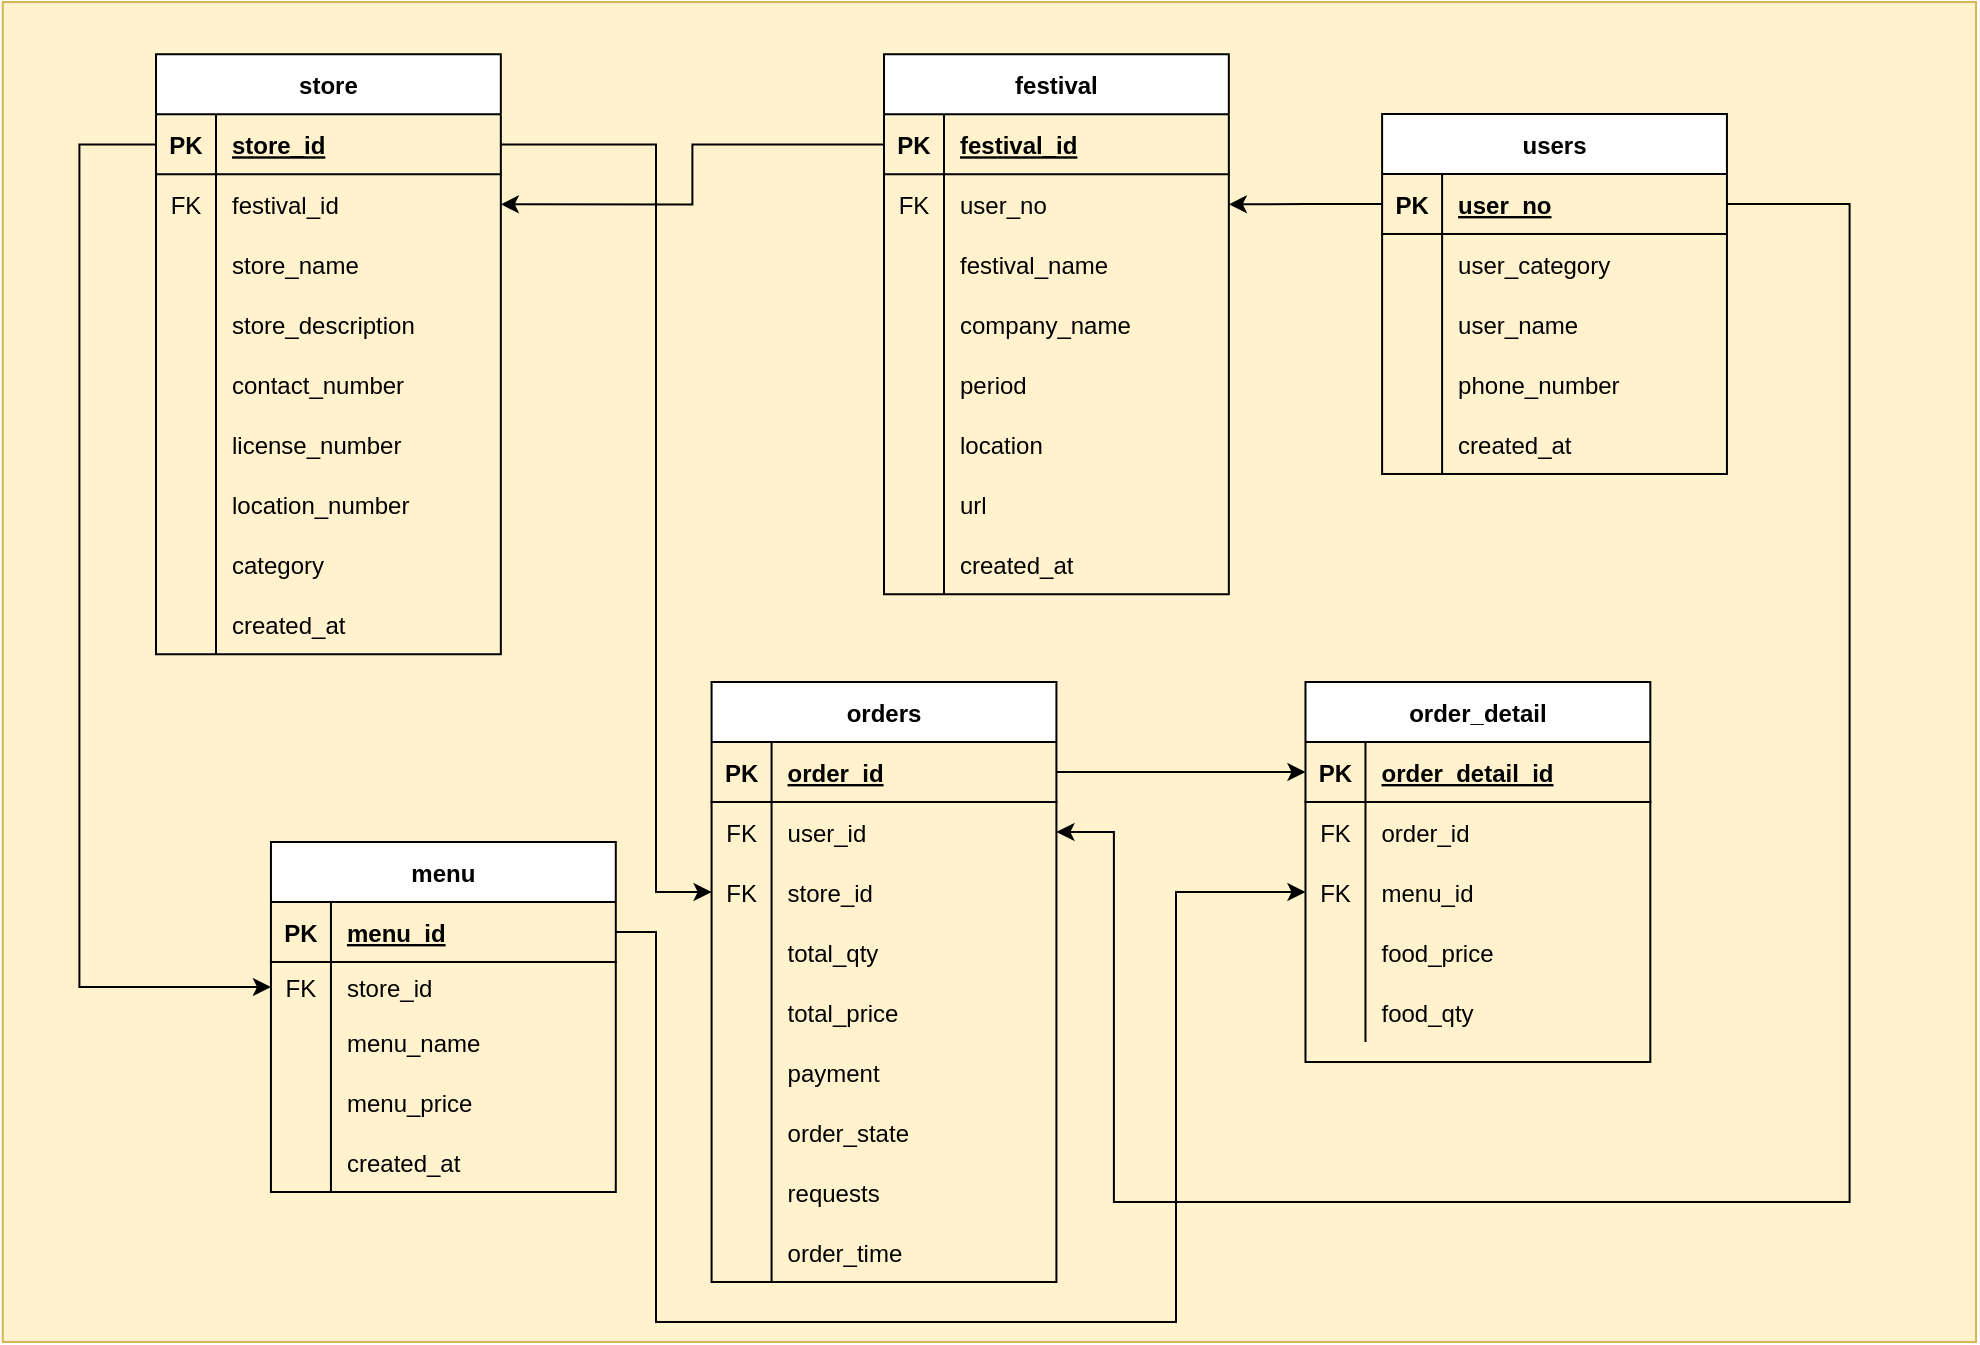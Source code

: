 <mxfile version="14.6.3" type="github">
  <diagram id="6EoaeyzWc5NmeNiGprI7" name="Page-1">
    <mxGraphModel dx="2249" dy="762" grid="1" gridSize="10" guides="1" tooltips="1" connect="1" arrows="1" fold="1" page="1" pageScale="1" pageWidth="827" pageHeight="1169" math="0" shadow="0">
      <root>
        <mxCell id="0" />
        <mxCell id="1" parent="0" />
        <mxCell id="HNFhp-Aw-Z3aDKt7HnDh-17" value="" style="group;fillColor=#fff2cc;strokeColor=#d6b656;" parent="1" vertex="1" connectable="0">
          <mxGeometry x="-360" y="70" width="910" height="670" as="geometry" />
        </mxCell>
        <mxCell id="HNFhp-Aw-Z3aDKt7HnDh-5" value="" style="rounded=0;whiteSpace=wrap;html=1;fillColor=#fff2cc;strokeColor=#d6b656;" parent="HNFhp-Aw-Z3aDKt7HnDh-17" vertex="1">
          <mxGeometry x="-76.63" width="986.63" height="670" as="geometry" />
        </mxCell>
        <mxCell id="UA0tPIxCcKrcF6pkCzKv-8" value="store" style="shape=table;startSize=30;container=1;collapsible=1;childLayout=tableLayout;fixedRows=1;rowLines=0;fontStyle=1;align=center;resizeLast=1;" parent="HNFhp-Aw-Z3aDKt7HnDh-17" vertex="1">
          <mxGeometry y="26.154" width="172.421" height="300" as="geometry" />
        </mxCell>
        <mxCell id="UA0tPIxCcKrcF6pkCzKv-9" value="" style="shape=partialRectangle;collapsible=0;dropTarget=0;pointerEvents=0;fillColor=none;top=0;left=0;bottom=1;right=0;points=[[0,0.5],[1,0.5]];portConstraint=eastwest;" parent="UA0tPIxCcKrcF6pkCzKv-8" vertex="1">
          <mxGeometry y="30" width="172.421" height="30" as="geometry" />
        </mxCell>
        <mxCell id="UA0tPIxCcKrcF6pkCzKv-10" value="PK" style="shape=partialRectangle;connectable=0;fillColor=none;top=0;left=0;bottom=0;right=0;fontStyle=1;overflow=hidden;" parent="UA0tPIxCcKrcF6pkCzKv-9" vertex="1">
          <mxGeometry width="30" height="30" as="geometry" />
        </mxCell>
        <mxCell id="UA0tPIxCcKrcF6pkCzKv-11" value="store_id" style="shape=partialRectangle;connectable=0;fillColor=none;top=0;left=0;bottom=0;right=0;align=left;spacingLeft=6;fontStyle=5;overflow=hidden;" parent="UA0tPIxCcKrcF6pkCzKv-9" vertex="1">
          <mxGeometry x="30" width="142.421" height="30" as="geometry" />
        </mxCell>
        <mxCell id="cZEXIorTzS8O8eFJEr0U-50" value="" style="shape=partialRectangle;collapsible=0;dropTarget=0;pointerEvents=0;fillColor=none;top=0;left=0;bottom=0;right=0;points=[[0,0.5],[1,0.5]];portConstraint=eastwest;" parent="UA0tPIxCcKrcF6pkCzKv-8" vertex="1">
          <mxGeometry y="60" width="172.421" height="30" as="geometry" />
        </mxCell>
        <mxCell id="cZEXIorTzS8O8eFJEr0U-51" value="FK" style="shape=partialRectangle;connectable=0;fillColor=none;top=0;left=0;bottom=0;right=0;editable=1;overflow=hidden;" parent="cZEXIorTzS8O8eFJEr0U-50" vertex="1">
          <mxGeometry width="30" height="30" as="geometry" />
        </mxCell>
        <mxCell id="cZEXIorTzS8O8eFJEr0U-52" value="festival_id" style="shape=partialRectangle;connectable=0;fillColor=none;top=0;left=0;bottom=0;right=0;align=left;spacingLeft=6;overflow=hidden;" parent="cZEXIorTzS8O8eFJEr0U-50" vertex="1">
          <mxGeometry x="30" width="142.421" height="30" as="geometry" />
        </mxCell>
        <mxCell id="UA0tPIxCcKrcF6pkCzKv-12" value="" style="shape=partialRectangle;collapsible=0;dropTarget=0;pointerEvents=0;fillColor=none;top=0;left=0;bottom=0;right=0;points=[[0,0.5],[1,0.5]];portConstraint=eastwest;" parent="UA0tPIxCcKrcF6pkCzKv-8" vertex="1">
          <mxGeometry y="90" width="172.421" height="30" as="geometry" />
        </mxCell>
        <mxCell id="UA0tPIxCcKrcF6pkCzKv-13" value="" style="shape=partialRectangle;connectable=0;fillColor=none;top=0;left=0;bottom=0;right=0;editable=1;overflow=hidden;" parent="UA0tPIxCcKrcF6pkCzKv-12" vertex="1">
          <mxGeometry width="30" height="30" as="geometry" />
        </mxCell>
        <mxCell id="UA0tPIxCcKrcF6pkCzKv-14" value="store_name" style="shape=partialRectangle;connectable=0;fillColor=none;top=0;left=0;bottom=0;right=0;align=left;spacingLeft=6;overflow=hidden;" parent="UA0tPIxCcKrcF6pkCzKv-12" vertex="1">
          <mxGeometry x="30" width="142.421" height="30" as="geometry" />
        </mxCell>
        <mxCell id="cZEXIorTzS8O8eFJEr0U-5" value="" style="shape=partialRectangle;collapsible=0;dropTarget=0;pointerEvents=0;fillColor=none;top=0;left=0;bottom=0;right=0;points=[[0,0.5],[1,0.5]];portConstraint=eastwest;" parent="UA0tPIxCcKrcF6pkCzKv-8" vertex="1">
          <mxGeometry y="120" width="172.421" height="30" as="geometry" />
        </mxCell>
        <mxCell id="cZEXIorTzS8O8eFJEr0U-6" value="" style="shape=partialRectangle;connectable=0;fillColor=none;top=0;left=0;bottom=0;right=0;editable=1;overflow=hidden;" parent="cZEXIorTzS8O8eFJEr0U-5" vertex="1">
          <mxGeometry width="30" height="30" as="geometry" />
        </mxCell>
        <mxCell id="cZEXIorTzS8O8eFJEr0U-7" value="store_description" style="shape=partialRectangle;connectable=0;fillColor=none;top=0;left=0;bottom=0;right=0;align=left;spacingLeft=6;overflow=hidden;" parent="cZEXIorTzS8O8eFJEr0U-5" vertex="1">
          <mxGeometry x="30" width="142.421" height="30" as="geometry" />
        </mxCell>
        <mxCell id="UA0tPIxCcKrcF6pkCzKv-15" value="" style="shape=partialRectangle;collapsible=0;dropTarget=0;pointerEvents=0;fillColor=none;top=0;left=0;bottom=0;right=0;points=[[0,0.5],[1,0.5]];portConstraint=eastwest;" parent="UA0tPIxCcKrcF6pkCzKv-8" vertex="1">
          <mxGeometry y="150" width="172.421" height="30" as="geometry" />
        </mxCell>
        <mxCell id="UA0tPIxCcKrcF6pkCzKv-16" value="" style="shape=partialRectangle;connectable=0;fillColor=none;top=0;left=0;bottom=0;right=0;editable=1;overflow=hidden;" parent="UA0tPIxCcKrcF6pkCzKv-15" vertex="1">
          <mxGeometry width="30" height="30" as="geometry" />
        </mxCell>
        <mxCell id="UA0tPIxCcKrcF6pkCzKv-17" value="contact_number" style="shape=partialRectangle;connectable=0;fillColor=none;top=0;left=0;bottom=0;right=0;align=left;spacingLeft=6;overflow=hidden;" parent="UA0tPIxCcKrcF6pkCzKv-15" vertex="1">
          <mxGeometry x="30" width="142.421" height="30" as="geometry" />
        </mxCell>
        <mxCell id="UA0tPIxCcKrcF6pkCzKv-18" value="" style="shape=partialRectangle;collapsible=0;dropTarget=0;pointerEvents=0;fillColor=none;top=0;left=0;bottom=0;right=0;points=[[0,0.5],[1,0.5]];portConstraint=eastwest;" parent="UA0tPIxCcKrcF6pkCzKv-8" vertex="1">
          <mxGeometry y="180" width="172.421" height="30" as="geometry" />
        </mxCell>
        <mxCell id="UA0tPIxCcKrcF6pkCzKv-19" value="" style="shape=partialRectangle;connectable=0;fillColor=none;top=0;left=0;bottom=0;right=0;editable=1;overflow=hidden;" parent="UA0tPIxCcKrcF6pkCzKv-18" vertex="1">
          <mxGeometry width="30" height="30" as="geometry" />
        </mxCell>
        <mxCell id="UA0tPIxCcKrcF6pkCzKv-20" value="license_number" style="shape=partialRectangle;connectable=0;fillColor=none;top=0;left=0;bottom=0;right=0;align=left;spacingLeft=6;overflow=hidden;" parent="UA0tPIxCcKrcF6pkCzKv-18" vertex="1">
          <mxGeometry x="30" width="142.421" height="30" as="geometry" />
        </mxCell>
        <mxCell id="HNFhp-Aw-Z3aDKt7HnDh-14" value="" style="shape=partialRectangle;collapsible=0;dropTarget=0;pointerEvents=0;fillColor=none;top=0;left=0;bottom=0;right=0;points=[[0,0.5],[1,0.5]];portConstraint=eastwest;" parent="UA0tPIxCcKrcF6pkCzKv-8" vertex="1">
          <mxGeometry y="210" width="172.421" height="30" as="geometry" />
        </mxCell>
        <mxCell id="HNFhp-Aw-Z3aDKt7HnDh-15" value="" style="shape=partialRectangle;connectable=0;fillColor=none;top=0;left=0;bottom=0;right=0;editable=1;overflow=hidden;" parent="HNFhp-Aw-Z3aDKt7HnDh-14" vertex="1">
          <mxGeometry width="30" height="30" as="geometry" />
        </mxCell>
        <mxCell id="HNFhp-Aw-Z3aDKt7HnDh-16" value="location_number" style="shape=partialRectangle;connectable=0;fillColor=none;top=0;left=0;bottom=0;right=0;align=left;spacingLeft=6;overflow=hidden;" parent="HNFhp-Aw-Z3aDKt7HnDh-14" vertex="1">
          <mxGeometry x="30" width="142.421" height="30" as="geometry" />
        </mxCell>
        <mxCell id="hz7_xLmvyHQ8lQ_kCz5n-1" value="" style="shape=partialRectangle;collapsible=0;dropTarget=0;pointerEvents=0;fillColor=none;top=0;left=0;bottom=0;right=0;points=[[0,0.5],[1,0.5]];portConstraint=eastwest;" parent="UA0tPIxCcKrcF6pkCzKv-8" vertex="1">
          <mxGeometry y="240" width="172.421" height="30" as="geometry" />
        </mxCell>
        <mxCell id="hz7_xLmvyHQ8lQ_kCz5n-2" value="" style="shape=partialRectangle;connectable=0;fillColor=none;top=0;left=0;bottom=0;right=0;editable=1;overflow=hidden;" parent="hz7_xLmvyHQ8lQ_kCz5n-1" vertex="1">
          <mxGeometry width="30" height="30" as="geometry" />
        </mxCell>
        <mxCell id="hz7_xLmvyHQ8lQ_kCz5n-3" value="category" style="shape=partialRectangle;connectable=0;fillColor=none;top=0;left=0;bottom=0;right=0;align=left;spacingLeft=6;overflow=hidden;" parent="hz7_xLmvyHQ8lQ_kCz5n-1" vertex="1">
          <mxGeometry x="30" width="142.421" height="30" as="geometry" />
        </mxCell>
        <mxCell id="cZEXIorTzS8O8eFJEr0U-21" value="" style="shape=partialRectangle;collapsible=0;dropTarget=0;pointerEvents=0;fillColor=none;top=0;left=0;bottom=0;right=0;points=[[0,0.5],[1,0.5]];portConstraint=eastwest;" parent="UA0tPIxCcKrcF6pkCzKv-8" vertex="1">
          <mxGeometry y="270" width="172.421" height="30" as="geometry" />
        </mxCell>
        <mxCell id="cZEXIorTzS8O8eFJEr0U-22" value="" style="shape=partialRectangle;connectable=0;fillColor=none;top=0;left=0;bottom=0;right=0;editable=1;overflow=hidden;" parent="cZEXIorTzS8O8eFJEr0U-21" vertex="1">
          <mxGeometry width="30" height="30" as="geometry" />
        </mxCell>
        <mxCell id="cZEXIorTzS8O8eFJEr0U-23" value="created_at" style="shape=partialRectangle;connectable=0;fillColor=none;top=0;left=0;bottom=0;right=0;align=left;spacingLeft=6;overflow=hidden;" parent="cZEXIorTzS8O8eFJEr0U-21" vertex="1">
          <mxGeometry x="30" width="142.421" height="30" as="geometry" />
        </mxCell>
        <mxCell id="UA0tPIxCcKrcF6pkCzKv-47" value="festival" style="shape=table;startSize=30;container=1;collapsible=1;childLayout=tableLayout;fixedRows=1;rowLines=0;fontStyle=1;align=center;resizeLast=1;" parent="HNFhp-Aw-Z3aDKt7HnDh-17" vertex="1">
          <mxGeometry x="364" y="26.15" width="172.421" height="270" as="geometry" />
        </mxCell>
        <mxCell id="UA0tPIxCcKrcF6pkCzKv-48" value="" style="shape=partialRectangle;collapsible=0;dropTarget=0;pointerEvents=0;fillColor=none;top=0;left=0;bottom=1;right=0;points=[[0,0.5],[1,0.5]];portConstraint=eastwest;" parent="UA0tPIxCcKrcF6pkCzKv-47" vertex="1">
          <mxGeometry y="30" width="172.421" height="30" as="geometry" />
        </mxCell>
        <mxCell id="UA0tPIxCcKrcF6pkCzKv-49" value="PK" style="shape=partialRectangle;connectable=0;fillColor=none;top=0;left=0;bottom=0;right=0;fontStyle=1;overflow=hidden;" parent="UA0tPIxCcKrcF6pkCzKv-48" vertex="1">
          <mxGeometry width="30" height="30" as="geometry" />
        </mxCell>
        <mxCell id="UA0tPIxCcKrcF6pkCzKv-50" value="festival_id" style="shape=partialRectangle;connectable=0;fillColor=none;top=0;left=0;bottom=0;right=0;align=left;spacingLeft=6;fontStyle=5;overflow=hidden;" parent="UA0tPIxCcKrcF6pkCzKv-48" vertex="1">
          <mxGeometry x="30" width="142.421" height="30" as="geometry" />
        </mxCell>
        <mxCell id="Ax4m-j7vKsRpSH4ho32M-63" value="" style="shape=partialRectangle;collapsible=0;dropTarget=0;pointerEvents=0;fillColor=none;top=0;left=0;bottom=0;right=0;points=[[0,0.5],[1,0.5]];portConstraint=eastwest;" parent="UA0tPIxCcKrcF6pkCzKv-47" vertex="1">
          <mxGeometry y="60" width="172.421" height="30" as="geometry" />
        </mxCell>
        <mxCell id="Ax4m-j7vKsRpSH4ho32M-64" value="FK" style="shape=partialRectangle;connectable=0;fillColor=none;top=0;left=0;bottom=0;right=0;editable=1;overflow=hidden;" parent="Ax4m-j7vKsRpSH4ho32M-63" vertex="1">
          <mxGeometry width="30" height="30" as="geometry" />
        </mxCell>
        <mxCell id="Ax4m-j7vKsRpSH4ho32M-65" value="user_no" style="shape=partialRectangle;connectable=0;fillColor=none;top=0;left=0;bottom=0;right=0;align=left;spacingLeft=6;overflow=hidden;" parent="Ax4m-j7vKsRpSH4ho32M-63" vertex="1">
          <mxGeometry x="30" width="142.421" height="30" as="geometry" />
        </mxCell>
        <mxCell id="HNFhp-Aw-Z3aDKt7HnDh-49" value="" style="shape=partialRectangle;collapsible=0;dropTarget=0;pointerEvents=0;fillColor=none;top=0;left=0;bottom=0;right=0;points=[[0,0.5],[1,0.5]];portConstraint=eastwest;" parent="UA0tPIxCcKrcF6pkCzKv-47" vertex="1">
          <mxGeometry y="90" width="172.421" height="30" as="geometry" />
        </mxCell>
        <mxCell id="HNFhp-Aw-Z3aDKt7HnDh-50" value="" style="shape=partialRectangle;connectable=0;fillColor=none;top=0;left=0;bottom=0;right=0;editable=1;overflow=hidden;" parent="HNFhp-Aw-Z3aDKt7HnDh-49" vertex="1">
          <mxGeometry width="30" height="30" as="geometry" />
        </mxCell>
        <mxCell id="HNFhp-Aw-Z3aDKt7HnDh-51" value="festival_name" style="shape=partialRectangle;connectable=0;fillColor=none;top=0;left=0;bottom=0;right=0;align=left;spacingLeft=6;overflow=hidden;" parent="HNFhp-Aw-Z3aDKt7HnDh-49" vertex="1">
          <mxGeometry x="30" width="142.421" height="30" as="geometry" />
        </mxCell>
        <mxCell id="h4SfWsfl99-420r9BMHp-29" value="" style="shape=partialRectangle;collapsible=0;dropTarget=0;pointerEvents=0;fillColor=none;top=0;left=0;bottom=0;right=0;points=[[0,0.5],[1,0.5]];portConstraint=eastwest;" vertex="1" parent="UA0tPIxCcKrcF6pkCzKv-47">
          <mxGeometry y="120" width="172.421" height="30" as="geometry" />
        </mxCell>
        <mxCell id="h4SfWsfl99-420r9BMHp-30" value="" style="shape=partialRectangle;connectable=0;fillColor=none;top=0;left=0;bottom=0;right=0;editable=1;overflow=hidden;" vertex="1" parent="h4SfWsfl99-420r9BMHp-29">
          <mxGeometry width="30" height="30" as="geometry" />
        </mxCell>
        <mxCell id="h4SfWsfl99-420r9BMHp-31" value="company_name" style="shape=partialRectangle;connectable=0;fillColor=none;top=0;left=0;bottom=0;right=0;align=left;spacingLeft=6;overflow=hidden;" vertex="1" parent="h4SfWsfl99-420r9BMHp-29">
          <mxGeometry x="30" width="142.421" height="30" as="geometry" />
        </mxCell>
        <mxCell id="UA0tPIxCcKrcF6pkCzKv-54" value="" style="shape=partialRectangle;collapsible=0;dropTarget=0;pointerEvents=0;fillColor=none;top=0;left=0;bottom=0;right=0;points=[[0,0.5],[1,0.5]];portConstraint=eastwest;" parent="UA0tPIxCcKrcF6pkCzKv-47" vertex="1">
          <mxGeometry y="150" width="172.421" height="30" as="geometry" />
        </mxCell>
        <mxCell id="UA0tPIxCcKrcF6pkCzKv-55" value="" style="shape=partialRectangle;connectable=0;fillColor=none;top=0;left=0;bottom=0;right=0;editable=1;overflow=hidden;" parent="UA0tPIxCcKrcF6pkCzKv-54" vertex="1">
          <mxGeometry width="30" height="30" as="geometry" />
        </mxCell>
        <mxCell id="UA0tPIxCcKrcF6pkCzKv-56" value="period" style="shape=partialRectangle;connectable=0;fillColor=none;top=0;left=0;bottom=0;right=0;align=left;spacingLeft=6;overflow=hidden;" parent="UA0tPIxCcKrcF6pkCzKv-54" vertex="1">
          <mxGeometry x="30" width="142.421" height="30" as="geometry" />
        </mxCell>
        <mxCell id="UA0tPIxCcKrcF6pkCzKv-57" value="" style="shape=partialRectangle;collapsible=0;dropTarget=0;pointerEvents=0;fillColor=none;top=0;left=0;bottom=0;right=0;points=[[0,0.5],[1,0.5]];portConstraint=eastwest;" parent="UA0tPIxCcKrcF6pkCzKv-47" vertex="1">
          <mxGeometry y="180" width="172.421" height="30" as="geometry" />
        </mxCell>
        <mxCell id="UA0tPIxCcKrcF6pkCzKv-58" value="" style="shape=partialRectangle;connectable=0;fillColor=none;top=0;left=0;bottom=0;right=0;editable=1;overflow=hidden;" parent="UA0tPIxCcKrcF6pkCzKv-57" vertex="1">
          <mxGeometry width="30" height="30" as="geometry" />
        </mxCell>
        <mxCell id="UA0tPIxCcKrcF6pkCzKv-59" value="location" style="shape=partialRectangle;connectable=0;fillColor=none;top=0;left=0;bottom=0;right=0;align=left;spacingLeft=6;overflow=hidden;" parent="UA0tPIxCcKrcF6pkCzKv-57" vertex="1">
          <mxGeometry x="30" width="142.421" height="30" as="geometry" />
        </mxCell>
        <mxCell id="A0fd-qcTNhyW7ShVFofI-39" value="" style="shape=partialRectangle;collapsible=0;dropTarget=0;pointerEvents=0;fillColor=none;top=0;left=0;bottom=0;right=0;points=[[0,0.5],[1,0.5]];portConstraint=eastwest;" parent="UA0tPIxCcKrcF6pkCzKv-47" vertex="1">
          <mxGeometry y="210" width="172.421" height="30" as="geometry" />
        </mxCell>
        <mxCell id="A0fd-qcTNhyW7ShVFofI-40" value="" style="shape=partialRectangle;connectable=0;fillColor=none;top=0;left=0;bottom=0;right=0;editable=1;overflow=hidden;" parent="A0fd-qcTNhyW7ShVFofI-39" vertex="1">
          <mxGeometry width="30" height="30" as="geometry" />
        </mxCell>
        <mxCell id="A0fd-qcTNhyW7ShVFofI-41" value="url" style="shape=partialRectangle;connectable=0;fillColor=none;top=0;left=0;bottom=0;right=0;align=left;spacingLeft=6;overflow=hidden;" parent="A0fd-qcTNhyW7ShVFofI-39" vertex="1">
          <mxGeometry x="30" width="142.421" height="30" as="geometry" />
        </mxCell>
        <mxCell id="cZEXIorTzS8O8eFJEr0U-18" value="" style="shape=partialRectangle;collapsible=0;dropTarget=0;pointerEvents=0;fillColor=none;top=0;left=0;bottom=0;right=0;points=[[0,0.5],[1,0.5]];portConstraint=eastwest;" parent="UA0tPIxCcKrcF6pkCzKv-47" vertex="1">
          <mxGeometry y="240" width="172.421" height="30" as="geometry" />
        </mxCell>
        <mxCell id="cZEXIorTzS8O8eFJEr0U-19" value="" style="shape=partialRectangle;connectable=0;fillColor=none;top=0;left=0;bottom=0;right=0;editable=1;overflow=hidden;" parent="cZEXIorTzS8O8eFJEr0U-18" vertex="1">
          <mxGeometry width="30" height="30" as="geometry" />
        </mxCell>
        <mxCell id="cZEXIorTzS8O8eFJEr0U-20" value="created_at" style="shape=partialRectangle;connectable=0;fillColor=none;top=0;left=0;bottom=0;right=0;align=left;spacingLeft=6;overflow=hidden;" parent="cZEXIorTzS8O8eFJEr0U-18" vertex="1">
          <mxGeometry x="30" width="142.421" height="30" as="geometry" />
        </mxCell>
        <mxCell id="HNFhp-Aw-Z3aDKt7HnDh-46" style="edgeStyle=orthogonalEdgeStyle;rounded=0;orthogonalLoop=1;jettySize=auto;html=1;entryX=1;entryY=0.5;entryDx=0;entryDy=0;" parent="HNFhp-Aw-Z3aDKt7HnDh-17" source="UA0tPIxCcKrcF6pkCzKv-48" target="cZEXIorTzS8O8eFJEr0U-50" edge="1">
          <mxGeometry relative="1" as="geometry">
            <mxPoint x="201.158" y="93.12" as="targetPoint" />
          </mxGeometry>
        </mxCell>
        <mxCell id="UA0tPIxCcKrcF6pkCzKv-99" value="users" style="shape=table;startSize=30;container=1;collapsible=1;childLayout=tableLayout;fixedRows=1;rowLines=0;fontStyle=1;align=center;resizeLast=1;" parent="HNFhp-Aw-Z3aDKt7HnDh-17" vertex="1">
          <mxGeometry x="613.053" y="56" width="172.421" height="180" as="geometry" />
        </mxCell>
        <mxCell id="UA0tPIxCcKrcF6pkCzKv-100" value="" style="shape=partialRectangle;collapsible=0;dropTarget=0;pointerEvents=0;fillColor=none;top=0;left=0;bottom=1;right=0;points=[[0,0.5],[1,0.5]];portConstraint=eastwest;" parent="UA0tPIxCcKrcF6pkCzKv-99" vertex="1">
          <mxGeometry y="30" width="172.421" height="30" as="geometry" />
        </mxCell>
        <mxCell id="UA0tPIxCcKrcF6pkCzKv-101" value="PK" style="shape=partialRectangle;connectable=0;fillColor=none;top=0;left=0;bottom=0;right=0;fontStyle=1;overflow=hidden;" parent="UA0tPIxCcKrcF6pkCzKv-100" vertex="1">
          <mxGeometry width="30" height="30" as="geometry" />
        </mxCell>
        <mxCell id="UA0tPIxCcKrcF6pkCzKv-102" value="user_no" style="shape=partialRectangle;connectable=0;fillColor=none;top=0;left=0;bottom=0;right=0;align=left;spacingLeft=6;fontStyle=5;overflow=hidden;" parent="UA0tPIxCcKrcF6pkCzKv-100" vertex="1">
          <mxGeometry x="30" width="142.421" height="30" as="geometry" />
        </mxCell>
        <mxCell id="h4SfWsfl99-420r9BMHp-13" value="" style="shape=partialRectangle;collapsible=0;dropTarget=0;pointerEvents=0;fillColor=none;top=0;left=0;bottom=0;right=0;points=[[0,0.5],[1,0.5]];portConstraint=eastwest;" vertex="1" parent="UA0tPIxCcKrcF6pkCzKv-99">
          <mxGeometry y="60" width="172.421" height="30" as="geometry" />
        </mxCell>
        <mxCell id="h4SfWsfl99-420r9BMHp-14" value="" style="shape=partialRectangle;connectable=0;fillColor=none;top=0;left=0;bottom=0;right=0;editable=1;overflow=hidden;" vertex="1" parent="h4SfWsfl99-420r9BMHp-13">
          <mxGeometry width="30" height="30" as="geometry" />
        </mxCell>
        <mxCell id="h4SfWsfl99-420r9BMHp-15" value="user_category" style="shape=partialRectangle;connectable=0;fillColor=none;top=0;left=0;bottom=0;right=0;align=left;spacingLeft=6;overflow=hidden;" vertex="1" parent="h4SfWsfl99-420r9BMHp-13">
          <mxGeometry x="30" width="142.421" height="30" as="geometry" />
        </mxCell>
        <mxCell id="UA0tPIxCcKrcF6pkCzKv-103" value="" style="shape=partialRectangle;collapsible=0;dropTarget=0;pointerEvents=0;fillColor=none;top=0;left=0;bottom=0;right=0;points=[[0,0.5],[1,0.5]];portConstraint=eastwest;" parent="UA0tPIxCcKrcF6pkCzKv-99" vertex="1">
          <mxGeometry y="90" width="172.421" height="30" as="geometry" />
        </mxCell>
        <mxCell id="UA0tPIxCcKrcF6pkCzKv-104" value="" style="shape=partialRectangle;connectable=0;fillColor=none;top=0;left=0;bottom=0;right=0;editable=1;overflow=hidden;" parent="UA0tPIxCcKrcF6pkCzKv-103" vertex="1">
          <mxGeometry width="30" height="30" as="geometry" />
        </mxCell>
        <mxCell id="UA0tPIxCcKrcF6pkCzKv-105" value="user_name" style="shape=partialRectangle;connectable=0;fillColor=none;top=0;left=0;bottom=0;right=0;align=left;spacingLeft=6;overflow=hidden;" parent="UA0tPIxCcKrcF6pkCzKv-103" vertex="1">
          <mxGeometry x="30" width="142.421" height="30" as="geometry" />
        </mxCell>
        <mxCell id="HNFhp-Aw-Z3aDKt7HnDh-11" value="" style="shape=partialRectangle;collapsible=0;dropTarget=0;pointerEvents=0;fillColor=none;top=0;left=0;bottom=0;right=0;points=[[0,0.5],[1,0.5]];portConstraint=eastwest;" parent="UA0tPIxCcKrcF6pkCzKv-99" vertex="1">
          <mxGeometry y="120" width="172.421" height="30" as="geometry" />
        </mxCell>
        <mxCell id="HNFhp-Aw-Z3aDKt7HnDh-12" value="" style="shape=partialRectangle;connectable=0;fillColor=none;top=0;left=0;bottom=0;right=0;editable=1;overflow=hidden;" parent="HNFhp-Aw-Z3aDKt7HnDh-11" vertex="1">
          <mxGeometry width="30" height="30" as="geometry" />
        </mxCell>
        <mxCell id="HNFhp-Aw-Z3aDKt7HnDh-13" value="phone_number" style="shape=partialRectangle;connectable=0;fillColor=none;top=0;left=0;bottom=0;right=0;align=left;spacingLeft=6;overflow=hidden;" parent="HNFhp-Aw-Z3aDKt7HnDh-11" vertex="1">
          <mxGeometry x="30" width="142.421" height="30" as="geometry" />
        </mxCell>
        <mxCell id="cZEXIorTzS8O8eFJEr0U-24" value="" style="shape=partialRectangle;collapsible=0;dropTarget=0;pointerEvents=0;fillColor=none;top=0;left=0;bottom=0;right=0;points=[[0,0.5],[1,0.5]];portConstraint=eastwest;" parent="UA0tPIxCcKrcF6pkCzKv-99" vertex="1">
          <mxGeometry y="150" width="172.421" height="30" as="geometry" />
        </mxCell>
        <mxCell id="cZEXIorTzS8O8eFJEr0U-25" value="" style="shape=partialRectangle;connectable=0;fillColor=none;top=0;left=0;bottom=0;right=0;editable=1;overflow=hidden;" parent="cZEXIorTzS8O8eFJEr0U-24" vertex="1">
          <mxGeometry width="30" height="30" as="geometry" />
        </mxCell>
        <mxCell id="cZEXIorTzS8O8eFJEr0U-26" value="created_at" style="shape=partialRectangle;connectable=0;fillColor=none;top=0;left=0;bottom=0;right=0;align=left;spacingLeft=6;overflow=hidden;" parent="cZEXIorTzS8O8eFJEr0U-24" vertex="1">
          <mxGeometry x="30" width="142.421" height="30" as="geometry" />
        </mxCell>
        <mxCell id="UA0tPIxCcKrcF6pkCzKv-34" value="order_detail" style="shape=table;startSize=30;container=1;collapsible=1;childLayout=tableLayout;fixedRows=1;rowLines=0;fontStyle=1;align=center;resizeLast=1;" parent="HNFhp-Aw-Z3aDKt7HnDh-17" vertex="1">
          <mxGeometry x="574.737" y="340" width="172.421" height="190" as="geometry" />
        </mxCell>
        <mxCell id="UA0tPIxCcKrcF6pkCzKv-35" value="" style="shape=partialRectangle;collapsible=0;dropTarget=0;pointerEvents=0;fillColor=none;top=0;left=0;bottom=1;right=0;points=[[0,0.5],[1,0.5]];portConstraint=eastwest;" parent="UA0tPIxCcKrcF6pkCzKv-34" vertex="1">
          <mxGeometry y="30" width="172.421" height="30" as="geometry" />
        </mxCell>
        <mxCell id="UA0tPIxCcKrcF6pkCzKv-36" value="PK" style="shape=partialRectangle;connectable=0;fillColor=none;top=0;left=0;bottom=0;right=0;fontStyle=1;overflow=hidden;" parent="UA0tPIxCcKrcF6pkCzKv-35" vertex="1">
          <mxGeometry width="30" height="30" as="geometry" />
        </mxCell>
        <mxCell id="UA0tPIxCcKrcF6pkCzKv-37" value="order_detail_id" style="shape=partialRectangle;connectable=0;fillColor=none;top=0;left=0;bottom=0;right=0;align=left;spacingLeft=6;fontStyle=5;overflow=hidden;" parent="UA0tPIxCcKrcF6pkCzKv-35" vertex="1">
          <mxGeometry x="30" width="142.421" height="30" as="geometry" />
        </mxCell>
        <mxCell id="Ax4m-j7vKsRpSH4ho32M-87" value="" style="shape=partialRectangle;collapsible=0;dropTarget=0;pointerEvents=0;fillColor=none;top=0;left=0;bottom=0;right=0;points=[[0,0.5],[1,0.5]];portConstraint=eastwest;" parent="UA0tPIxCcKrcF6pkCzKv-34" vertex="1">
          <mxGeometry y="60" width="172.421" height="30" as="geometry" />
        </mxCell>
        <mxCell id="Ax4m-j7vKsRpSH4ho32M-88" value="FK" style="shape=partialRectangle;connectable=0;fillColor=none;top=0;left=0;bottom=0;right=0;editable=1;overflow=hidden;" parent="Ax4m-j7vKsRpSH4ho32M-87" vertex="1">
          <mxGeometry width="30" height="30" as="geometry" />
        </mxCell>
        <mxCell id="Ax4m-j7vKsRpSH4ho32M-89" value="order_id" style="shape=partialRectangle;connectable=0;fillColor=none;top=0;left=0;bottom=0;right=0;align=left;spacingLeft=6;overflow=hidden;" parent="Ax4m-j7vKsRpSH4ho32M-87" vertex="1">
          <mxGeometry x="30" width="142.421" height="30" as="geometry" />
        </mxCell>
        <mxCell id="cZEXIorTzS8O8eFJEr0U-62" value="" style="shape=partialRectangle;collapsible=0;dropTarget=0;pointerEvents=0;fillColor=none;top=0;left=0;bottom=0;right=0;points=[[0,0.5],[1,0.5]];portConstraint=eastwest;" parent="UA0tPIxCcKrcF6pkCzKv-34" vertex="1">
          <mxGeometry y="90" width="172.421" height="30" as="geometry" />
        </mxCell>
        <mxCell id="cZEXIorTzS8O8eFJEr0U-63" value="FK" style="shape=partialRectangle;connectable=0;fillColor=none;top=0;left=0;bottom=0;right=0;editable=1;overflow=hidden;" parent="cZEXIorTzS8O8eFJEr0U-62" vertex="1">
          <mxGeometry width="30" height="30" as="geometry" />
        </mxCell>
        <mxCell id="cZEXIorTzS8O8eFJEr0U-64" value="menu_id" style="shape=partialRectangle;connectable=0;fillColor=none;top=0;left=0;bottom=0;right=0;align=left;spacingLeft=6;overflow=hidden;" parent="cZEXIorTzS8O8eFJEr0U-62" vertex="1">
          <mxGeometry x="30" width="142.421" height="30" as="geometry" />
        </mxCell>
        <mxCell id="Ax4m-j7vKsRpSH4ho32M-14" value="" style="shape=partialRectangle;collapsible=0;dropTarget=0;pointerEvents=0;fillColor=none;top=0;left=0;bottom=0;right=0;points=[[0,0.5],[1,0.5]];portConstraint=eastwest;" parent="UA0tPIxCcKrcF6pkCzKv-34" vertex="1">
          <mxGeometry y="120" width="172.421" height="30" as="geometry" />
        </mxCell>
        <mxCell id="Ax4m-j7vKsRpSH4ho32M-15" value="" style="shape=partialRectangle;connectable=0;fillColor=none;top=0;left=0;bottom=0;right=0;editable=1;overflow=hidden;" parent="Ax4m-j7vKsRpSH4ho32M-14" vertex="1">
          <mxGeometry width="30" height="30" as="geometry" />
        </mxCell>
        <mxCell id="Ax4m-j7vKsRpSH4ho32M-16" value="food_price" style="shape=partialRectangle;connectable=0;fillColor=none;top=0;left=0;bottom=0;right=0;align=left;spacingLeft=6;overflow=hidden;" parent="Ax4m-j7vKsRpSH4ho32M-14" vertex="1">
          <mxGeometry x="30" width="142.421" height="30" as="geometry" />
        </mxCell>
        <mxCell id="UA0tPIxCcKrcF6pkCzKv-44" value="" style="shape=partialRectangle;collapsible=0;dropTarget=0;pointerEvents=0;fillColor=none;top=0;left=0;bottom=0;right=0;points=[[0,0.5],[1,0.5]];portConstraint=eastwest;" parent="UA0tPIxCcKrcF6pkCzKv-34" vertex="1">
          <mxGeometry y="150" width="172.421" height="30" as="geometry" />
        </mxCell>
        <mxCell id="UA0tPIxCcKrcF6pkCzKv-45" value="" style="shape=partialRectangle;connectable=0;fillColor=none;top=0;left=0;bottom=0;right=0;editable=1;overflow=hidden;" parent="UA0tPIxCcKrcF6pkCzKv-44" vertex="1">
          <mxGeometry width="30" height="30" as="geometry" />
        </mxCell>
        <mxCell id="UA0tPIxCcKrcF6pkCzKv-46" value="food_qty" style="shape=partialRectangle;connectable=0;fillColor=none;top=0;left=0;bottom=0;right=0;align=left;spacingLeft=6;overflow=hidden;" parent="UA0tPIxCcKrcF6pkCzKv-44" vertex="1">
          <mxGeometry x="30" width="142.421" height="30" as="geometry" />
        </mxCell>
        <mxCell id="h4SfWsfl99-420r9BMHp-32" style="edgeStyle=orthogonalEdgeStyle;rounded=0;orthogonalLoop=1;jettySize=auto;html=1;entryX=1;entryY=0.5;entryDx=0;entryDy=0;" edge="1" parent="HNFhp-Aw-Z3aDKt7HnDh-17" source="UA0tPIxCcKrcF6pkCzKv-100" target="Ax4m-j7vKsRpSH4ho32M-63">
          <mxGeometry relative="1" as="geometry" />
        </mxCell>
        <mxCell id="Ax4m-j7vKsRpSH4ho32M-32" value="orders" style="shape=table;startSize=30;container=1;collapsible=1;childLayout=tableLayout;fixedRows=1;rowLines=0;fontStyle=1;align=center;resizeLast=1;" parent="HNFhp-Aw-Z3aDKt7HnDh-17" vertex="1">
          <mxGeometry x="277.789" y="340" width="172.421" height="300" as="geometry" />
        </mxCell>
        <mxCell id="Ax4m-j7vKsRpSH4ho32M-33" value="" style="shape=partialRectangle;collapsible=0;dropTarget=0;pointerEvents=0;fillColor=none;top=0;left=0;bottom=1;right=0;points=[[0,0.5],[1,0.5]];portConstraint=eastwest;" parent="Ax4m-j7vKsRpSH4ho32M-32" vertex="1">
          <mxGeometry y="30" width="172.421" height="30" as="geometry" />
        </mxCell>
        <mxCell id="Ax4m-j7vKsRpSH4ho32M-34" value="PK" style="shape=partialRectangle;connectable=0;fillColor=none;top=0;left=0;bottom=0;right=0;fontStyle=1;overflow=hidden;" parent="Ax4m-j7vKsRpSH4ho32M-33" vertex="1">
          <mxGeometry width="30" height="30" as="geometry" />
        </mxCell>
        <mxCell id="Ax4m-j7vKsRpSH4ho32M-35" value="order_id" style="shape=partialRectangle;connectable=0;fillColor=none;top=0;left=0;bottom=0;right=0;align=left;spacingLeft=6;fontStyle=5;overflow=hidden;" parent="Ax4m-j7vKsRpSH4ho32M-33" vertex="1">
          <mxGeometry x="30" width="142.421" height="30" as="geometry" />
        </mxCell>
        <mxCell id="Ax4m-j7vKsRpSH4ho32M-54" value="" style="shape=partialRectangle;collapsible=0;dropTarget=0;pointerEvents=0;fillColor=none;top=0;left=0;bottom=0;right=0;points=[[0,0.5],[1,0.5]];portConstraint=eastwest;" parent="Ax4m-j7vKsRpSH4ho32M-32" vertex="1">
          <mxGeometry y="60" width="172.421" height="30" as="geometry" />
        </mxCell>
        <mxCell id="Ax4m-j7vKsRpSH4ho32M-55" value="FK" style="shape=partialRectangle;connectable=0;fillColor=none;top=0;left=0;bottom=0;right=0;editable=1;overflow=hidden;" parent="Ax4m-j7vKsRpSH4ho32M-54" vertex="1">
          <mxGeometry width="30" height="30" as="geometry" />
        </mxCell>
        <mxCell id="Ax4m-j7vKsRpSH4ho32M-56" value="user_id" style="shape=partialRectangle;connectable=0;fillColor=none;top=0;left=0;bottom=0;right=0;align=left;spacingLeft=6;overflow=hidden;" parent="Ax4m-j7vKsRpSH4ho32M-54" vertex="1">
          <mxGeometry x="30" width="142.421" height="30" as="geometry" />
        </mxCell>
        <mxCell id="A0fd-qcTNhyW7ShVFofI-7" value="" style="shape=partialRectangle;collapsible=0;dropTarget=0;pointerEvents=0;fillColor=none;top=0;left=0;bottom=0;right=0;points=[[0,0.5],[1,0.5]];portConstraint=eastwest;" parent="Ax4m-j7vKsRpSH4ho32M-32" vertex="1">
          <mxGeometry y="90" width="172.421" height="30" as="geometry" />
        </mxCell>
        <mxCell id="A0fd-qcTNhyW7ShVFofI-8" value="FK" style="shape=partialRectangle;connectable=0;fillColor=none;top=0;left=0;bottom=0;right=0;editable=1;overflow=hidden;" parent="A0fd-qcTNhyW7ShVFofI-7" vertex="1">
          <mxGeometry width="30" height="30" as="geometry" />
        </mxCell>
        <mxCell id="A0fd-qcTNhyW7ShVFofI-9" value="store_id" style="shape=partialRectangle;connectable=0;fillColor=none;top=0;left=0;bottom=0;right=0;align=left;spacingLeft=6;overflow=hidden;" parent="A0fd-qcTNhyW7ShVFofI-7" vertex="1">
          <mxGeometry x="30" width="142.421" height="30" as="geometry" />
        </mxCell>
        <mxCell id="Ax4m-j7vKsRpSH4ho32M-42" value="" style="shape=partialRectangle;collapsible=0;dropTarget=0;pointerEvents=0;fillColor=none;top=0;left=0;bottom=0;right=0;points=[[0,0.5],[1,0.5]];portConstraint=eastwest;" parent="Ax4m-j7vKsRpSH4ho32M-32" vertex="1">
          <mxGeometry y="120" width="172.421" height="30" as="geometry" />
        </mxCell>
        <mxCell id="Ax4m-j7vKsRpSH4ho32M-43" value="" style="shape=partialRectangle;connectable=0;fillColor=none;top=0;left=0;bottom=0;right=0;editable=1;overflow=hidden;" parent="Ax4m-j7vKsRpSH4ho32M-42" vertex="1">
          <mxGeometry width="30" height="30" as="geometry" />
        </mxCell>
        <mxCell id="Ax4m-j7vKsRpSH4ho32M-44" value="total_qty" style="shape=partialRectangle;connectable=0;fillColor=none;top=0;left=0;bottom=0;right=0;align=left;spacingLeft=6;overflow=hidden;" parent="Ax4m-j7vKsRpSH4ho32M-42" vertex="1">
          <mxGeometry x="30" width="142.421" height="30" as="geometry" />
        </mxCell>
        <mxCell id="Ax4m-j7vKsRpSH4ho32M-45" value="" style="shape=partialRectangle;collapsible=0;dropTarget=0;pointerEvents=0;fillColor=none;top=0;left=0;bottom=0;right=0;points=[[0,0.5],[1,0.5]];portConstraint=eastwest;" parent="Ax4m-j7vKsRpSH4ho32M-32" vertex="1">
          <mxGeometry y="150" width="172.421" height="30" as="geometry" />
        </mxCell>
        <mxCell id="Ax4m-j7vKsRpSH4ho32M-46" value="" style="shape=partialRectangle;connectable=0;fillColor=none;top=0;left=0;bottom=0;right=0;editable=1;overflow=hidden;" parent="Ax4m-j7vKsRpSH4ho32M-45" vertex="1">
          <mxGeometry width="30" height="30" as="geometry" />
        </mxCell>
        <mxCell id="Ax4m-j7vKsRpSH4ho32M-47" value="total_price" style="shape=partialRectangle;connectable=0;fillColor=none;top=0;left=0;bottom=0;right=0;align=left;spacingLeft=6;overflow=hidden;" parent="Ax4m-j7vKsRpSH4ho32M-45" vertex="1">
          <mxGeometry x="30" width="142.421" height="30" as="geometry" />
        </mxCell>
        <mxCell id="cZEXIorTzS8O8eFJEr0U-53" value="" style="shape=partialRectangle;collapsible=0;dropTarget=0;pointerEvents=0;fillColor=none;top=0;left=0;bottom=0;right=0;points=[[0,0.5],[1,0.5]];portConstraint=eastwest;" parent="Ax4m-j7vKsRpSH4ho32M-32" vertex="1">
          <mxGeometry y="180" width="172.421" height="30" as="geometry" />
        </mxCell>
        <mxCell id="cZEXIorTzS8O8eFJEr0U-54" value="" style="shape=partialRectangle;connectable=0;fillColor=none;top=0;left=0;bottom=0;right=0;editable=1;overflow=hidden;" parent="cZEXIorTzS8O8eFJEr0U-53" vertex="1">
          <mxGeometry width="30" height="30" as="geometry" />
        </mxCell>
        <mxCell id="cZEXIorTzS8O8eFJEr0U-55" value="payment" style="shape=partialRectangle;connectable=0;fillColor=none;top=0;left=0;bottom=0;right=0;align=left;spacingLeft=6;overflow=hidden;" parent="cZEXIorTzS8O8eFJEr0U-53" vertex="1">
          <mxGeometry x="30" width="142.421" height="30" as="geometry" />
        </mxCell>
        <mxCell id="h4SfWsfl99-420r9BMHp-26" value="" style="shape=partialRectangle;collapsible=0;dropTarget=0;pointerEvents=0;fillColor=none;top=0;left=0;bottom=0;right=0;points=[[0,0.5],[1,0.5]];portConstraint=eastwest;" vertex="1" parent="Ax4m-j7vKsRpSH4ho32M-32">
          <mxGeometry y="210" width="172.421" height="30" as="geometry" />
        </mxCell>
        <mxCell id="h4SfWsfl99-420r9BMHp-27" value="" style="shape=partialRectangle;connectable=0;fillColor=none;top=0;left=0;bottom=0;right=0;editable=1;overflow=hidden;" vertex="1" parent="h4SfWsfl99-420r9BMHp-26">
          <mxGeometry width="30" height="30" as="geometry" />
        </mxCell>
        <mxCell id="h4SfWsfl99-420r9BMHp-28" value="order_state" style="shape=partialRectangle;connectable=0;fillColor=none;top=0;left=0;bottom=0;right=0;align=left;spacingLeft=6;overflow=hidden;" vertex="1" parent="h4SfWsfl99-420r9BMHp-26">
          <mxGeometry x="30" width="142.421" height="30" as="geometry" />
        </mxCell>
        <mxCell id="cZEXIorTzS8O8eFJEr0U-56" value="" style="shape=partialRectangle;collapsible=0;dropTarget=0;pointerEvents=0;fillColor=none;top=0;left=0;bottom=0;right=0;points=[[0,0.5],[1,0.5]];portConstraint=eastwest;" parent="Ax4m-j7vKsRpSH4ho32M-32" vertex="1">
          <mxGeometry y="240" width="172.421" height="30" as="geometry" />
        </mxCell>
        <mxCell id="cZEXIorTzS8O8eFJEr0U-57" value="" style="shape=partialRectangle;connectable=0;fillColor=none;top=0;left=0;bottom=0;right=0;editable=1;overflow=hidden;" parent="cZEXIorTzS8O8eFJEr0U-56" vertex="1">
          <mxGeometry width="30" height="30" as="geometry" />
        </mxCell>
        <mxCell id="cZEXIorTzS8O8eFJEr0U-58" value="requests" style="shape=partialRectangle;connectable=0;fillColor=none;top=0;left=0;bottom=0;right=0;align=left;spacingLeft=6;overflow=hidden;" parent="cZEXIorTzS8O8eFJEr0U-56" vertex="1">
          <mxGeometry x="30" width="142.421" height="30" as="geometry" />
        </mxCell>
        <mxCell id="cZEXIorTzS8O8eFJEr0U-33" value="" style="shape=partialRectangle;collapsible=0;dropTarget=0;pointerEvents=0;fillColor=none;top=0;left=0;bottom=0;right=0;points=[[0,0.5],[1,0.5]];portConstraint=eastwest;" parent="Ax4m-j7vKsRpSH4ho32M-32" vertex="1">
          <mxGeometry y="270" width="172.421" height="30" as="geometry" />
        </mxCell>
        <mxCell id="cZEXIorTzS8O8eFJEr0U-34" value="" style="shape=partialRectangle;connectable=0;fillColor=none;top=0;left=0;bottom=0;right=0;editable=1;overflow=hidden;" parent="cZEXIorTzS8O8eFJEr0U-33" vertex="1">
          <mxGeometry width="30" height="30" as="geometry" />
        </mxCell>
        <mxCell id="cZEXIorTzS8O8eFJEr0U-35" value="order_time" style="shape=partialRectangle;connectable=0;fillColor=none;top=0;left=0;bottom=0;right=0;align=left;spacingLeft=6;overflow=hidden;" parent="cZEXIorTzS8O8eFJEr0U-33" vertex="1">
          <mxGeometry x="30" width="142.421" height="30" as="geometry" />
        </mxCell>
        <mxCell id="Ax4m-j7vKsRpSH4ho32M-70" style="edgeStyle=orthogonalEdgeStyle;rounded=0;orthogonalLoop=1;jettySize=auto;html=1;exitX=1;exitY=0.5;exitDx=0;exitDy=0;entryX=0;entryY=0.5;entryDx=0;entryDy=0;" parent="HNFhp-Aw-Z3aDKt7HnDh-17" source="Ax4m-j7vKsRpSH4ho32M-33" target="UA0tPIxCcKrcF6pkCzKv-35" edge="1">
          <mxGeometry relative="1" as="geometry" />
        </mxCell>
        <mxCell id="HNFhp-Aw-Z3aDKt7HnDh-3" style="edgeStyle=orthogonalEdgeStyle;rounded=0;orthogonalLoop=1;jettySize=auto;html=1;exitX=1;exitY=0.5;exitDx=0;exitDy=0;entryX=1;entryY=0.5;entryDx=0;entryDy=0;" parent="HNFhp-Aw-Z3aDKt7HnDh-17" source="UA0tPIxCcKrcF6pkCzKv-100" target="Ax4m-j7vKsRpSH4ho32M-54" edge="1">
          <mxGeometry relative="1" as="geometry">
            <mxPoint x="948.316" y="770" as="targetPoint" />
            <Array as="points">
              <mxPoint x="846.779" y="101" />
              <mxPoint x="846.779" y="600" />
              <mxPoint x="478.947" y="600" />
              <mxPoint x="478.947" y="415" />
            </Array>
          </mxGeometry>
        </mxCell>
        <mxCell id="UA0tPIxCcKrcF6pkCzKv-86" value="menu" style="shape=table;startSize=30;container=1;collapsible=1;childLayout=tableLayout;fixedRows=1;rowLines=0;fontStyle=1;align=center;resizeLast=1;" parent="HNFhp-Aw-Z3aDKt7HnDh-17" vertex="1">
          <mxGeometry x="57.474" y="420" width="172.421" height="175" as="geometry" />
        </mxCell>
        <mxCell id="UA0tPIxCcKrcF6pkCzKv-87" value="" style="shape=partialRectangle;collapsible=0;dropTarget=0;pointerEvents=0;fillColor=none;top=0;left=0;bottom=1;right=0;points=[[0,0.5],[1,0.5]];portConstraint=eastwest;" parent="UA0tPIxCcKrcF6pkCzKv-86" vertex="1">
          <mxGeometry y="30" width="172.421" height="30" as="geometry" />
        </mxCell>
        <mxCell id="UA0tPIxCcKrcF6pkCzKv-88" value="PK" style="shape=partialRectangle;connectable=0;fillColor=none;top=0;left=0;bottom=0;right=0;fontStyle=1;overflow=hidden;" parent="UA0tPIxCcKrcF6pkCzKv-87" vertex="1">
          <mxGeometry width="30" height="30" as="geometry" />
        </mxCell>
        <mxCell id="UA0tPIxCcKrcF6pkCzKv-89" value="menu_id" style="shape=partialRectangle;connectable=0;fillColor=none;top=0;left=0;bottom=0;right=0;align=left;spacingLeft=6;fontStyle=5;overflow=hidden;" parent="UA0tPIxCcKrcF6pkCzKv-87" vertex="1">
          <mxGeometry x="30" width="142.421" height="30" as="geometry" />
        </mxCell>
        <mxCell id="Ax4m-j7vKsRpSH4ho32M-11" value="" style="shape=partialRectangle;collapsible=0;dropTarget=0;pointerEvents=0;fillColor=none;top=0;left=0;bottom=0;right=0;points=[[0,0.5],[1,0.5]];portConstraint=eastwest;" parent="UA0tPIxCcKrcF6pkCzKv-86" vertex="1">
          <mxGeometry y="60" width="172.421" height="25" as="geometry" />
        </mxCell>
        <mxCell id="Ax4m-j7vKsRpSH4ho32M-12" value="FK" style="shape=partialRectangle;connectable=0;fillColor=none;top=0;left=0;bottom=0;right=0;editable=1;overflow=hidden;" parent="Ax4m-j7vKsRpSH4ho32M-11" vertex="1">
          <mxGeometry width="30" height="25" as="geometry" />
        </mxCell>
        <mxCell id="Ax4m-j7vKsRpSH4ho32M-13" value="store_id" style="shape=partialRectangle;connectable=0;fillColor=none;top=0;left=0;bottom=0;right=0;align=left;spacingLeft=6;overflow=hidden;" parent="Ax4m-j7vKsRpSH4ho32M-11" vertex="1">
          <mxGeometry x="30" width="142.421" height="25" as="geometry" />
        </mxCell>
        <mxCell id="UA0tPIxCcKrcF6pkCzKv-90" value="" style="shape=partialRectangle;collapsible=0;dropTarget=0;pointerEvents=0;fillColor=none;top=0;left=0;bottom=0;right=0;points=[[0,0.5],[1,0.5]];portConstraint=eastwest;" parent="UA0tPIxCcKrcF6pkCzKv-86" vertex="1">
          <mxGeometry y="85" width="172.421" height="30" as="geometry" />
        </mxCell>
        <mxCell id="UA0tPIxCcKrcF6pkCzKv-91" value="" style="shape=partialRectangle;connectable=0;fillColor=none;top=0;left=0;bottom=0;right=0;editable=1;overflow=hidden;" parent="UA0tPIxCcKrcF6pkCzKv-90" vertex="1">
          <mxGeometry width="30" height="30" as="geometry" />
        </mxCell>
        <mxCell id="UA0tPIxCcKrcF6pkCzKv-92" value="menu_name" style="shape=partialRectangle;connectable=0;fillColor=none;top=0;left=0;bottom=0;right=0;align=left;spacingLeft=6;overflow=hidden;" parent="UA0tPIxCcKrcF6pkCzKv-90" vertex="1">
          <mxGeometry x="30" width="142.421" height="30" as="geometry" />
        </mxCell>
        <mxCell id="UA0tPIxCcKrcF6pkCzKv-93" value="" style="shape=partialRectangle;collapsible=0;dropTarget=0;pointerEvents=0;fillColor=none;top=0;left=0;bottom=0;right=0;points=[[0,0.5],[1,0.5]];portConstraint=eastwest;" parent="UA0tPIxCcKrcF6pkCzKv-86" vertex="1">
          <mxGeometry y="115" width="172.421" height="30" as="geometry" />
        </mxCell>
        <mxCell id="UA0tPIxCcKrcF6pkCzKv-94" value="" style="shape=partialRectangle;connectable=0;fillColor=none;top=0;left=0;bottom=0;right=0;editable=1;overflow=hidden;" parent="UA0tPIxCcKrcF6pkCzKv-93" vertex="1">
          <mxGeometry width="30" height="30" as="geometry" />
        </mxCell>
        <mxCell id="UA0tPIxCcKrcF6pkCzKv-95" value="menu_price" style="shape=partialRectangle;connectable=0;fillColor=none;top=0;left=0;bottom=0;right=0;align=left;spacingLeft=6;overflow=hidden;" parent="UA0tPIxCcKrcF6pkCzKv-93" vertex="1">
          <mxGeometry x="30" width="142.421" height="30" as="geometry" />
        </mxCell>
        <mxCell id="cZEXIorTzS8O8eFJEr0U-36" value="" style="shape=partialRectangle;collapsible=0;dropTarget=0;pointerEvents=0;fillColor=none;top=0;left=0;bottom=0;right=0;points=[[0,0.5],[1,0.5]];portConstraint=eastwest;" parent="UA0tPIxCcKrcF6pkCzKv-86" vertex="1">
          <mxGeometry y="145" width="172.421" height="30" as="geometry" />
        </mxCell>
        <mxCell id="cZEXIorTzS8O8eFJEr0U-37" value="" style="shape=partialRectangle;connectable=0;fillColor=none;top=0;left=0;bottom=0;right=0;editable=1;overflow=hidden;" parent="cZEXIorTzS8O8eFJEr0U-36" vertex="1">
          <mxGeometry width="30" height="30" as="geometry" />
        </mxCell>
        <mxCell id="cZEXIorTzS8O8eFJEr0U-38" value="created_at" style="shape=partialRectangle;connectable=0;fillColor=none;top=0;left=0;bottom=0;right=0;align=left;spacingLeft=6;overflow=hidden;" parent="cZEXIorTzS8O8eFJEr0U-36" vertex="1">
          <mxGeometry x="30" width="142.421" height="30" as="geometry" />
        </mxCell>
        <mxCell id="h4SfWsfl99-420r9BMHp-34" style="edgeStyle=orthogonalEdgeStyle;rounded=0;orthogonalLoop=1;jettySize=auto;html=1;entryX=0;entryY=0.5;entryDx=0;entryDy=0;" edge="1" parent="HNFhp-Aw-Z3aDKt7HnDh-17" source="UA0tPIxCcKrcF6pkCzKv-9" target="Ax4m-j7vKsRpSH4ho32M-11">
          <mxGeometry relative="1" as="geometry">
            <Array as="points">
              <mxPoint x="-38.316" y="71" />
              <mxPoint x="-38.316" y="493" />
            </Array>
          </mxGeometry>
        </mxCell>
        <mxCell id="h4SfWsfl99-420r9BMHp-35" style="edgeStyle=orthogonalEdgeStyle;rounded=0;orthogonalLoop=1;jettySize=auto;html=1;entryX=0;entryY=0.5;entryDx=0;entryDy=0;" edge="1" parent="HNFhp-Aw-Z3aDKt7HnDh-17" source="UA0tPIxCcKrcF6pkCzKv-9" target="A0fd-qcTNhyW7ShVFofI-7">
          <mxGeometry relative="1" as="geometry">
            <Array as="points">
              <mxPoint x="250" y="71" />
              <mxPoint x="250" y="445" />
            </Array>
          </mxGeometry>
        </mxCell>
        <mxCell id="h4SfWsfl99-420r9BMHp-36" style="edgeStyle=orthogonalEdgeStyle;rounded=0;orthogonalLoop=1;jettySize=auto;html=1;entryX=0;entryY=0.5;entryDx=0;entryDy=0;" edge="1" parent="HNFhp-Aw-Z3aDKt7HnDh-17" source="UA0tPIxCcKrcF6pkCzKv-87" target="cZEXIorTzS8O8eFJEr0U-62">
          <mxGeometry relative="1" as="geometry">
            <Array as="points">
              <mxPoint x="250" y="465" />
              <mxPoint x="250" y="660" />
              <mxPoint x="510" y="660" />
              <mxPoint x="510" y="445" />
            </Array>
          </mxGeometry>
        </mxCell>
        <mxCell id="HNFhp-Aw-Z3aDKt7HnDh-48" style="edgeStyle=orthogonalEdgeStyle;rounded=0;orthogonalLoop=1;jettySize=auto;html=1;exitX=0.5;exitY=1;exitDx=0;exitDy=0;" parent="1" edge="1">
          <mxGeometry relative="1" as="geometry">
            <mxPoint x="177.5" y="620" as="sourcePoint" />
            <mxPoint x="177.5" y="620" as="targetPoint" />
          </mxGeometry>
        </mxCell>
      </root>
    </mxGraphModel>
  </diagram>
</mxfile>
